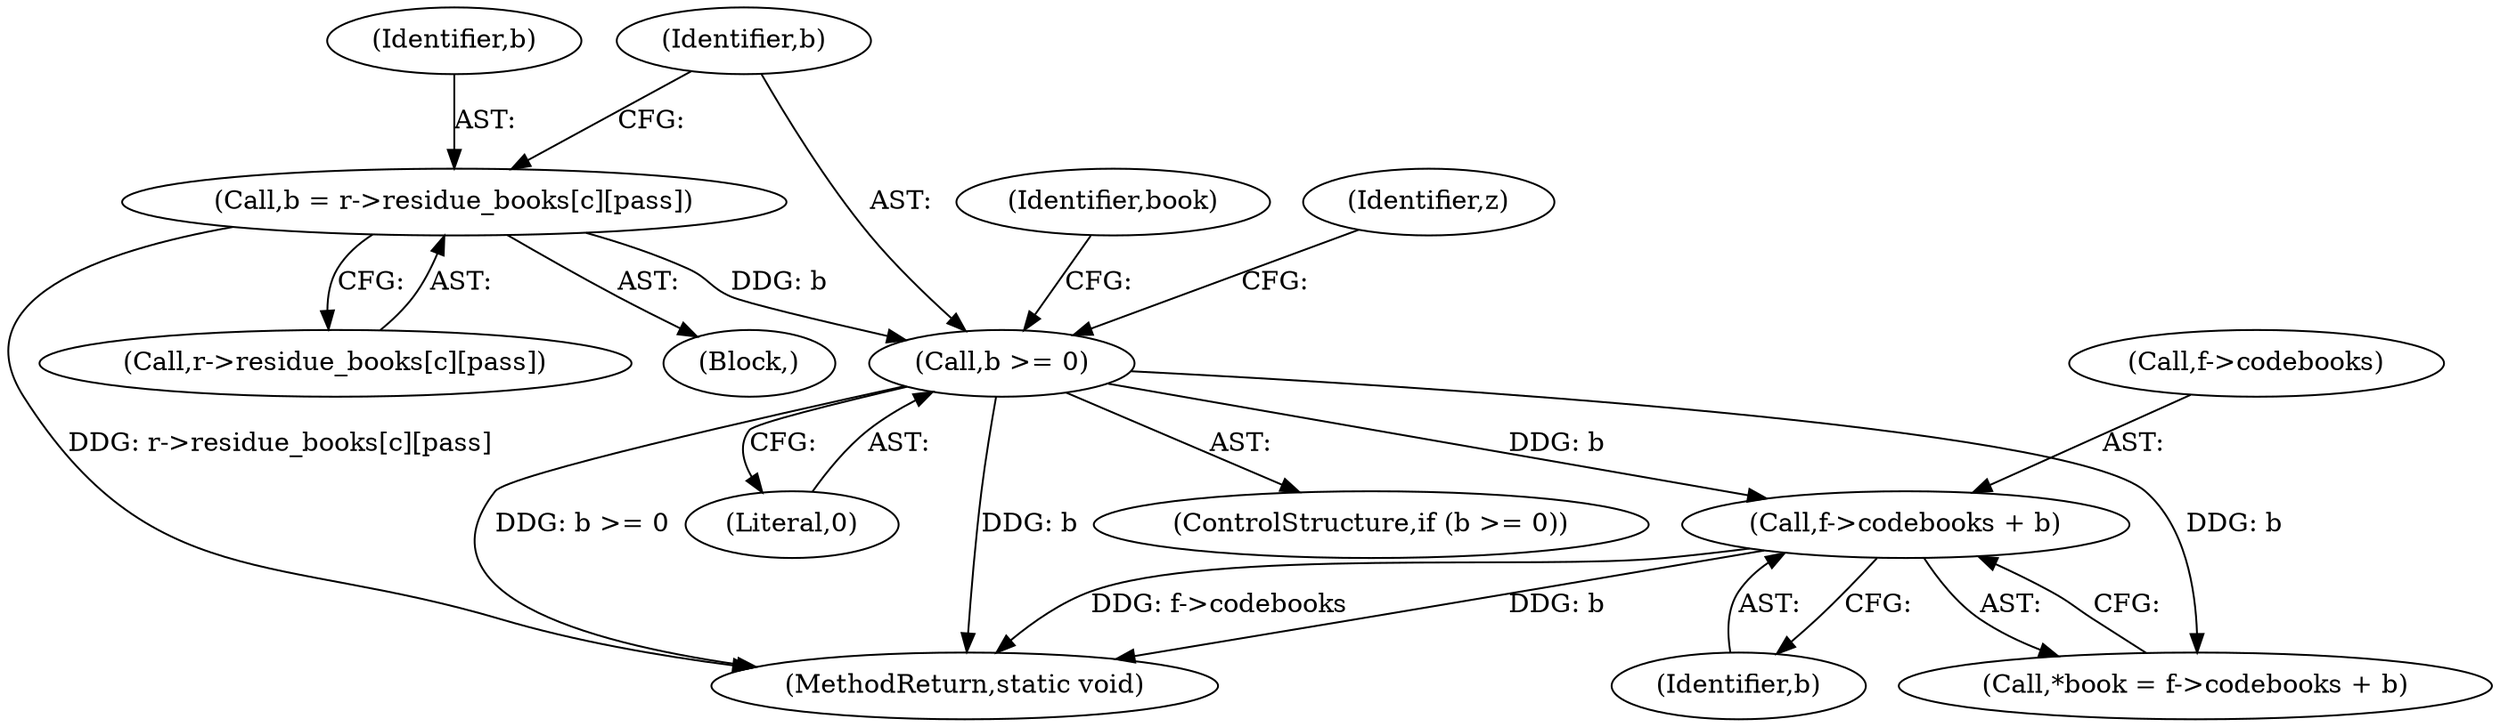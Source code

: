 digraph "0_stb_244d83bc3d859293f55812d48b3db168e581f6ab@pointer" {
"1000414" [label="(Call,f->codebooks + b)"];
"1000407" [label="(Call,b >= 0)"];
"1000397" [label="(Call,b = r->residue_books[c][pass])"];
"1000413" [label="(Identifier,book)"];
"1000406" [label="(ControlStructure,if (b >= 0))"];
"1000438" [label="(Identifier,z)"];
"1000373" [label="(Block,)"];
"1000407" [label="(Call,b >= 0)"];
"1000397" [label="(Call,b = r->residue_books[c][pass])"];
"1000415" [label="(Call,f->codebooks)"];
"1000418" [label="(Identifier,b)"];
"1000412" [label="(Call,*book = f->codebooks + b)"];
"1000409" [label="(Literal,0)"];
"1000399" [label="(Call,r->residue_books[c][pass])"];
"1000414" [label="(Call,f->codebooks + b)"];
"1000967" [label="(MethodReturn,static void)"];
"1000408" [label="(Identifier,b)"];
"1000398" [label="(Identifier,b)"];
"1000414" -> "1000412"  [label="AST: "];
"1000414" -> "1000418"  [label="CFG: "];
"1000415" -> "1000414"  [label="AST: "];
"1000418" -> "1000414"  [label="AST: "];
"1000412" -> "1000414"  [label="CFG: "];
"1000414" -> "1000967"  [label="DDG: b"];
"1000414" -> "1000967"  [label="DDG: f->codebooks"];
"1000407" -> "1000414"  [label="DDG: b"];
"1000407" -> "1000406"  [label="AST: "];
"1000407" -> "1000409"  [label="CFG: "];
"1000408" -> "1000407"  [label="AST: "];
"1000409" -> "1000407"  [label="AST: "];
"1000413" -> "1000407"  [label="CFG: "];
"1000438" -> "1000407"  [label="CFG: "];
"1000407" -> "1000967"  [label="DDG: b >= 0"];
"1000407" -> "1000967"  [label="DDG: b"];
"1000397" -> "1000407"  [label="DDG: b"];
"1000407" -> "1000412"  [label="DDG: b"];
"1000397" -> "1000373"  [label="AST: "];
"1000397" -> "1000399"  [label="CFG: "];
"1000398" -> "1000397"  [label="AST: "];
"1000399" -> "1000397"  [label="AST: "];
"1000408" -> "1000397"  [label="CFG: "];
"1000397" -> "1000967"  [label="DDG: r->residue_books[c][pass]"];
}
